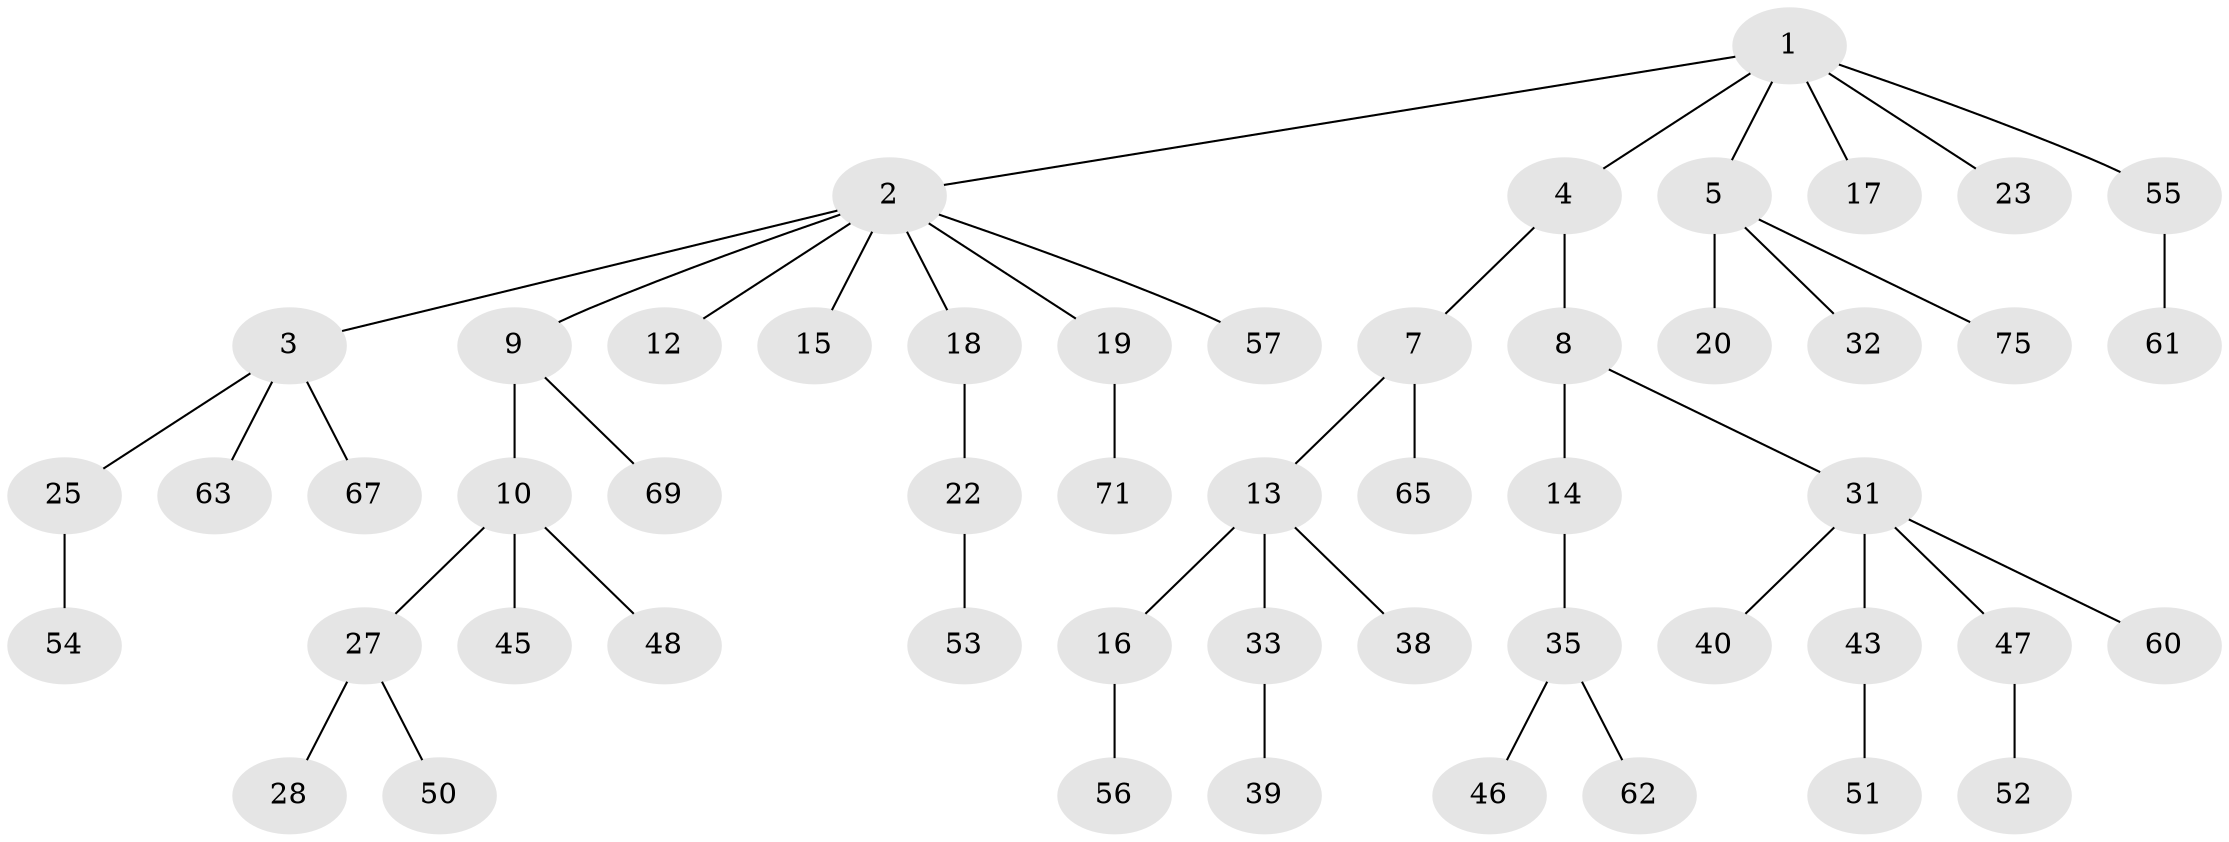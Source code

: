 // original degree distribution, {7: 0.025974025974025976, 5: 0.025974025974025976, 3: 0.15584415584415584, 1: 0.5454545454545454, 4: 0.05194805194805195, 2: 0.18181818181818182, 6: 0.012987012987012988}
// Generated by graph-tools (version 1.1) at 2025/11/02/27/25 16:11:26]
// undirected, 52 vertices, 51 edges
graph export_dot {
graph [start="1"]
  node [color=gray90,style=filled];
  1 [super="+21"];
  2 [super="+11"];
  3 [super="+6"];
  4;
  5 [super="+64"];
  7 [super="+36"];
  8 [super="+74"];
  9 [super="+58"];
  10 [super="+26"];
  12;
  13 [super="+30"];
  14;
  15;
  16 [super="+37"];
  17;
  18 [super="+66"];
  19 [super="+24"];
  20;
  22 [super="+41"];
  23 [super="+29"];
  25 [super="+42"];
  27 [super="+34"];
  28;
  31 [super="+73"];
  32;
  33 [super="+44"];
  35 [super="+59"];
  38;
  39 [super="+72"];
  40;
  43 [super="+49"];
  45;
  46;
  47;
  48;
  50;
  51;
  52;
  53;
  54 [super="+70"];
  55 [super="+68"];
  56;
  57;
  60 [super="+77"];
  61;
  62 [super="+76"];
  63;
  65;
  67;
  69;
  71;
  75;
  1 -- 2;
  1 -- 4;
  1 -- 5;
  1 -- 17;
  1 -- 23;
  1 -- 55;
  2 -- 3;
  2 -- 9;
  2 -- 12;
  2 -- 18;
  2 -- 19;
  2 -- 57;
  2 -- 15;
  3 -- 25;
  3 -- 63;
  3 -- 67;
  4 -- 7;
  4 -- 8;
  5 -- 20;
  5 -- 32;
  5 -- 75;
  7 -- 13;
  7 -- 65;
  8 -- 14;
  8 -- 31;
  9 -- 10;
  9 -- 69;
  10 -- 27;
  10 -- 48;
  10 -- 45;
  13 -- 16;
  13 -- 33;
  13 -- 38;
  14 -- 35;
  16 -- 56;
  18 -- 22;
  19 -- 71;
  22 -- 53;
  25 -- 54;
  27 -- 28;
  27 -- 50;
  31 -- 40;
  31 -- 43;
  31 -- 47;
  31 -- 60;
  33 -- 39;
  35 -- 46;
  35 -- 62;
  43 -- 51;
  47 -- 52;
  55 -- 61;
}
